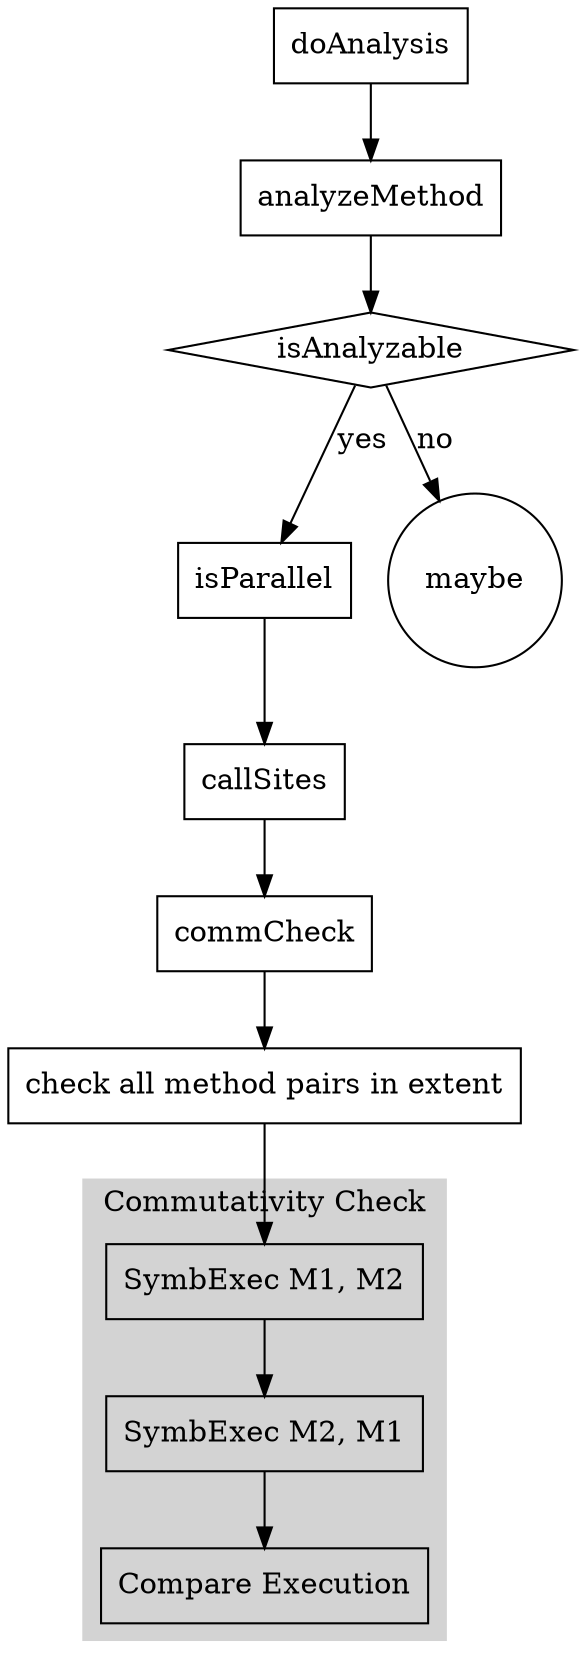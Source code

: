 digraph G{
    doAnalysis[shape="box", label="doAnalysis"];
    isPara[shape="box", label="isParallel"];
    analMeth[shape="box", label="analyzeMethod"];
    isAnalyzable[shape="diamond" label="isAnalyzable"];
    markMaybe[shape="circle" label="maybe"];
    callSites[shape="box" label="callSites"];
    commCheck[shape="box" label="commCheck"];
    allMethPairs[shape="box" label="check all method pairs in extent"];

    subgraph cluster_0{
        label="Commutativity Check"
        //node[style="filled" color="grey"];
        style=filled;
        color=lightgrey;

        symbExec1[shape="box" label="SymbExec M1, M2"];
        symbExec2[shape="box" label="SymbExec M2, M1"];
        compRes[shape="box" label="Compare Execution"];

        symbExec1 -> symbExec2 -> compRes;
    }
    
    doAnalysis -> analMeth -> isAnalyzable;

    isAnalyzable -> markMaybe [label="no"];
    
    
    isAnalyzable -> isPara [label="yes"];
    isPara -> callSites;
    callSites -> commCheck;
    commCheck -> allMethPairs;
    
    allMethPairs -> symbExec1;

}
